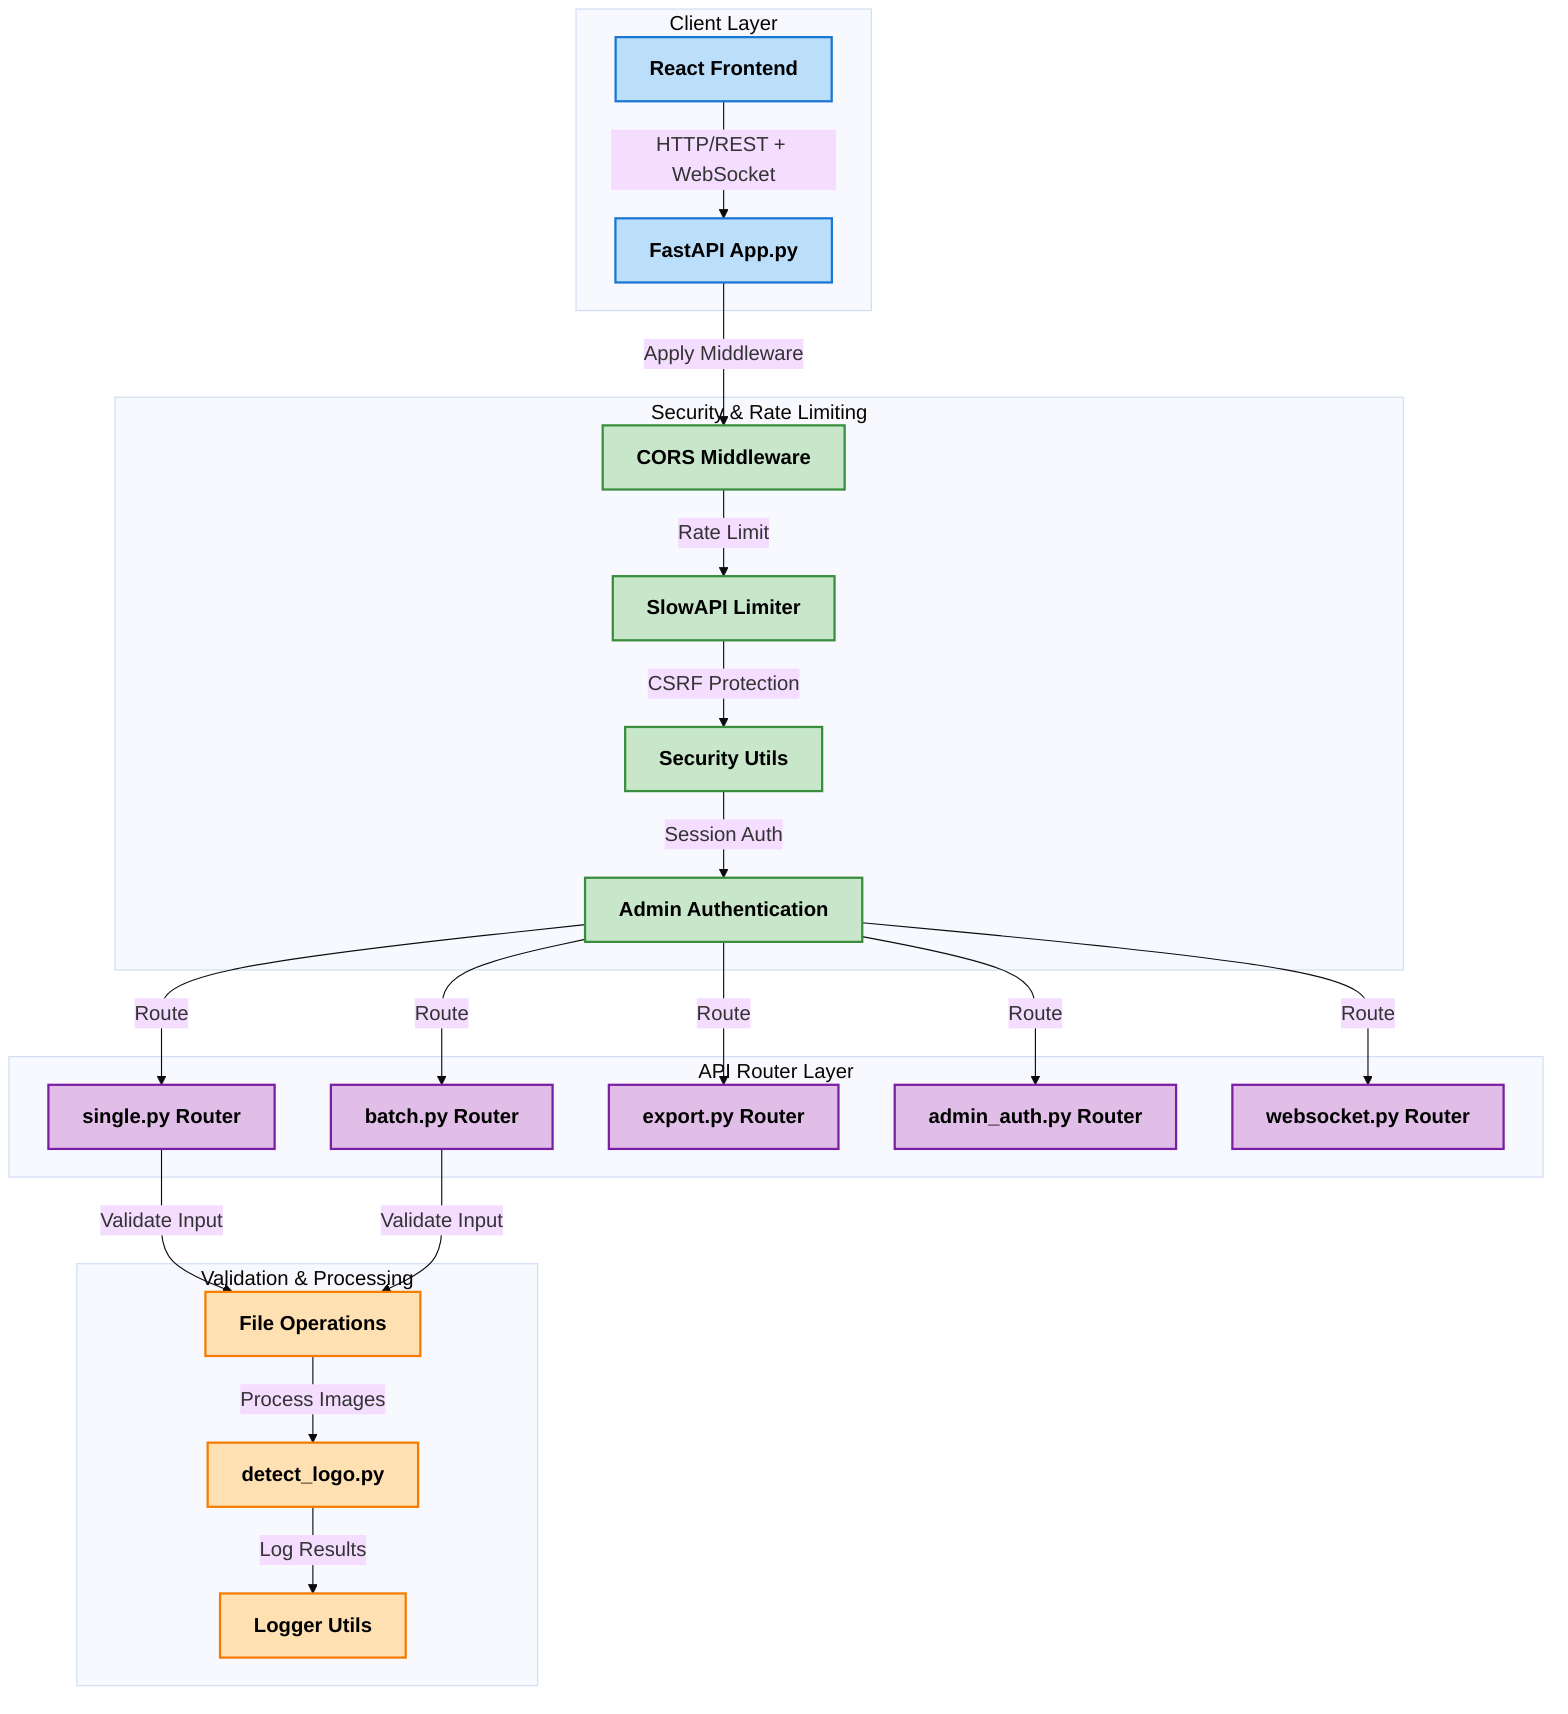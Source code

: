 %%{init: {'theme': 'base', 'themeVariables': { 'fontFamily': 'arial', 'fontSize': '18px', 'fontWeight': 'bold'}}}%%
graph TD
    subgraph "Client Layer"
        style A fill:#bbdefb,stroke:#1976d2,stroke-width:2px,color:#000000,font-weight:bold
        style A1 fill:#bbdefb,stroke:#1976d2,stroke-width:2px,color:#000000,font-weight:bold
        A[React Frontend] -->|"HTTP/REST + WebSocket"| A1[FastAPI App.py]
    end

    subgraph "Security & Rate Limiting"
        style B fill:#c8e6c9,stroke:#388e3c,stroke-width:2px,color:#000000,font-weight:bold
        style C fill:#c8e6c9,stroke:#388e3c,stroke-width:2px,color:#000000,font-weight:bold
        style D fill:#c8e6c9,stroke:#388e3c,stroke-width:2px,color:#000000,font-weight:bold
        style E fill:#c8e6c9,stroke:#388e3c,stroke-width:2px,color:#000000,font-weight:bold
        A1 -->|"Apply Middleware"| B[CORS Middleware]
        B -->|"Rate Limit"| C[SlowAPI Limiter]
        C -->|"CSRF Protection"| D[Security Utils]
        D -->|"Session Auth"| E[Admin Authentication]
    end

    subgraph "API Router Layer"
        style F1 fill:#e1bee7,stroke:#7b1fa2,stroke-width:2px,color:#000000,font-weight:bold
        style F2 fill:#e1bee7,stroke:#7b1fa2,stroke-width:2px,color:#000000,font-weight:bold
        style F3 fill:#e1bee7,stroke:#7b1fa2,stroke-width:2px,color:#000000,font-weight:bold
        style F4 fill:#e1bee7,stroke:#7b1fa2,stroke-width:2px,color:#000000,font-weight:bold
        style F5 fill:#e1bee7,stroke:#7b1fa2,stroke-width:2px,color:#000000,font-weight:bold
        E -->|"Route"| F1[single.py Router]
        E -->|"Route"| F2[batch.py Router]
        E -->|"Route"| F3[export.py Router]
        E -->|"Route"| F4[admin_auth.py Router]
        E -->|"Route"| F5[websocket.py Router]
    end

    subgraph "Validation & Processing"
        style G fill:#ffe0b2,stroke:#f57c00,stroke-width:2px,color:#000000,font-weight:bold
        style H fill:#ffe0b2,stroke:#f57c00,stroke-width:2px,color:#000000,font-weight:bold
        style I fill:#ffe0b2,stroke:#f57c00,stroke-width:2px,color:#000000,font-weight:bold
        F1 & F2 -->|"Validate Input"| G[File Operations]
        G -->|"Process Images"| H[detect_logo.py]
        H -->|"Log Results"| I[Logger Utils]
    end